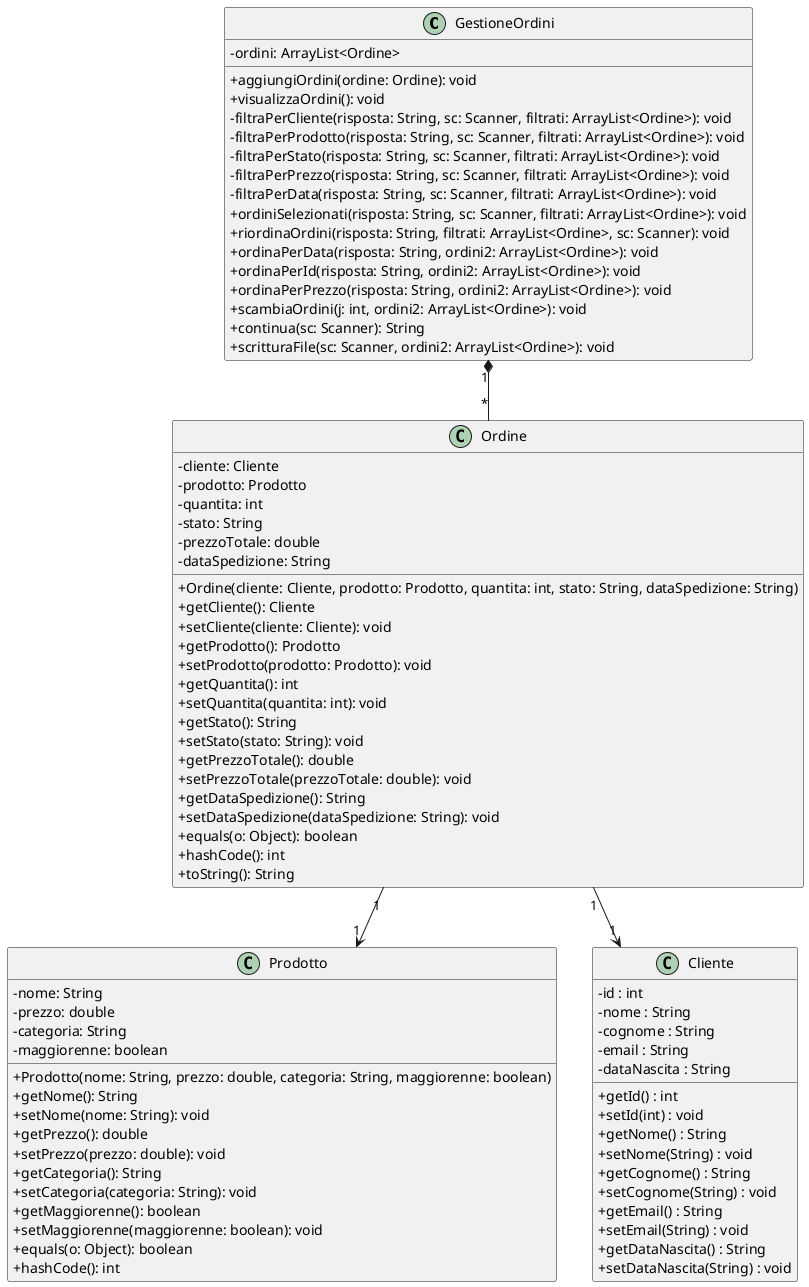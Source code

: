 @startuml
skinparam classAttributeIconSize 0

class GestioneOrdini {
  - ordini: ArrayList<Ordine>
  + aggiungiOrdini(ordine: Ordine): void
  + visualizzaOrdini(): void
  - filtraPerCliente(risposta: String, sc: Scanner, filtrati: ArrayList<Ordine>): void
  - filtraPerProdotto(risposta: String, sc: Scanner, filtrati: ArrayList<Ordine>): void
  - filtraPerStato(risposta: String, sc: Scanner, filtrati: ArrayList<Ordine>): void
  - filtraPerPrezzo(risposta: String, sc: Scanner, filtrati: ArrayList<Ordine>): void
  - filtraPerData(risposta: String, sc: Scanner, filtrati: ArrayList<Ordine>): void
  + ordiniSelezionati(risposta: String, sc: Scanner, filtrati: ArrayList<Ordine>): void
  + riordinaOrdini(risposta: String, filtrati: ArrayList<Ordine>, sc: Scanner): void
  + ordinaPerData(risposta: String, ordini2: ArrayList<Ordine>): void
  + ordinaPerId(risposta: String, ordini2: ArrayList<Ordine>): void
  + ordinaPerPrezzo(risposta: String, ordini2: ArrayList<Ordine>): void
  + scambiaOrdini(j: int, ordini2: ArrayList<Ordine>): void
  + continua(sc: Scanner): String
  + scritturaFile(sc: Scanner, ordini2: ArrayList<Ordine>): void
}

class Ordine {
  - cliente: Cliente
  - prodotto: Prodotto
  - quantita: int
  - stato: String
  - prezzoTotale: double
  - dataSpedizione: String
  + Ordine(cliente: Cliente, prodotto: Prodotto, quantita: int, stato: String, dataSpedizione: String)
  + getCliente(): Cliente
  + setCliente(cliente: Cliente): void
  + getProdotto(): Prodotto
  + setProdotto(prodotto: Prodotto): void
  + getQuantita(): int
  + setQuantita(quantita: int): void
  + getStato(): String
  + setStato(stato: String): void
  + getPrezzoTotale(): double
  + setPrezzoTotale(prezzoTotale: double): void
  + getDataSpedizione(): String
  + setDataSpedizione(dataSpedizione: String): void
  + equals(o: Object): boolean
  + hashCode(): int
  + toString(): String
}

class Prodotto {
  - nome: String
  - prezzo: double
  - categoria: String
  - maggiorenne: boolean
  + Prodotto(nome: String, prezzo: double, categoria: String, maggiorenne: boolean)
  + getNome(): String
  + setNome(nome: String): void
  + getPrezzo(): double
  + setPrezzo(prezzo: double): void
  + getCategoria(): String
  + setCategoria(categoria: String): void
  + getMaggiorenne(): boolean
  + setMaggiorenne(maggiorenne: boolean): void
  + equals(o: Object): boolean
  + hashCode(): int
}

class Cliente {
  - id : int
  - nome : String
  - cognome : String
  - email : String
  - dataNascita : String
  + getId() : int
  + setId(int) : void
  + getNome() : String
  + setNome(String) : void
  + getCognome() : String
  + setCognome(String) : void
  + getEmail() : String
  + setEmail(String) : void
  + getDataNascita() : String
  + setDataNascita(String) : void
}

GestioneOrdini "1" *-- "*" Ordine
Ordine "1" --> "1" Cliente
Ordine "1" --> "1" Prodotto

@endumll